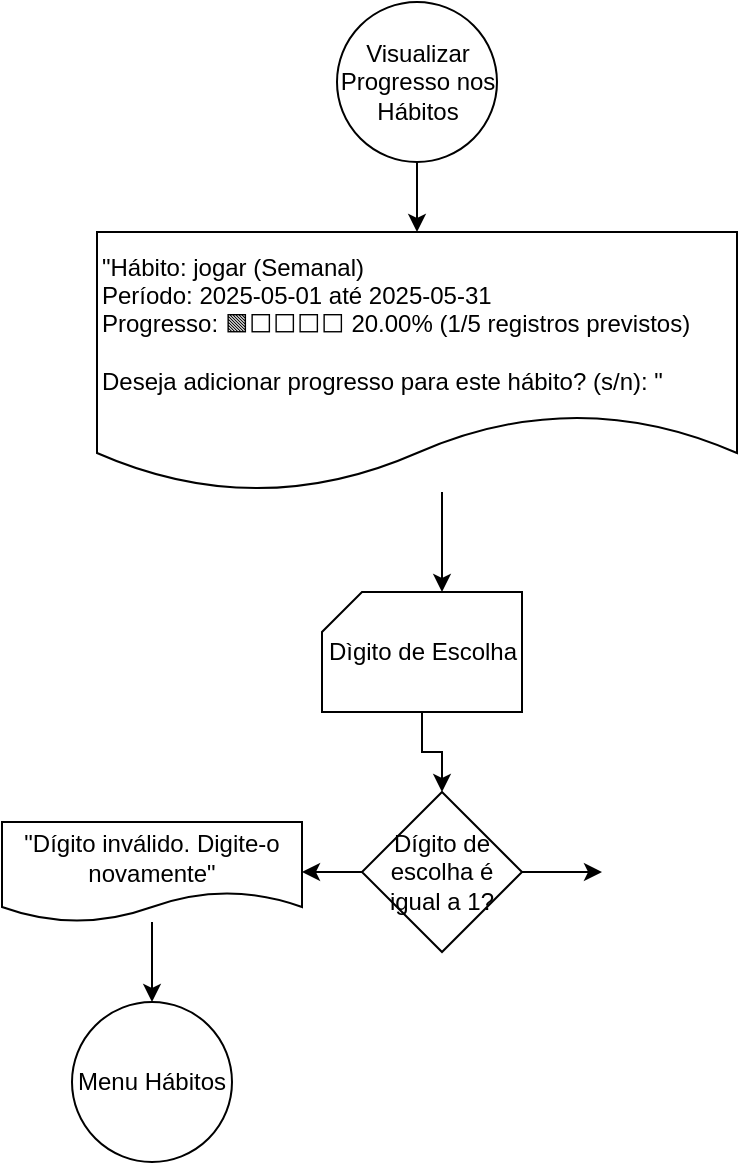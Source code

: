 <mxfile version="27.0.9">
  <diagram name="Página-1" id="mBOR_W_KqZEb1eNvgwfq">
    <mxGraphModel dx="1025" dy="528" grid="1" gridSize="10" guides="1" tooltips="1" connect="1" arrows="1" fold="1" page="1" pageScale="1" pageWidth="827" pageHeight="1169" math="0" shadow="0">
      <root>
        <mxCell id="0" />
        <mxCell id="1" parent="0" />
        <mxCell id="VdSNLCkU5RJ3n_qXY93L-29" style="edgeStyle=orthogonalEdgeStyle;rounded=0;orthogonalLoop=1;jettySize=auto;html=1;exitX=0.5;exitY=1;exitDx=0;exitDy=0;entryX=0.5;entryY=0;entryDx=0;entryDy=0;" parent="1" source="VdSNLCkU5RJ3n_qXY93L-1" target="VdSNLCkU5RJ3n_qXY93L-2" edge="1">
          <mxGeometry relative="1" as="geometry" />
        </mxCell>
        <mxCell id="VdSNLCkU5RJ3n_qXY93L-1" value="&lt;font style=&quot;font-size: 12px;&quot;&gt;Visualizar Progresso nos Hábitos&lt;/font&gt;" style="ellipse;whiteSpace=wrap;html=1;" parent="1" vertex="1">
          <mxGeometry x="337.5" y="110" width="80" height="80" as="geometry" />
        </mxCell>
        <mxCell id="VdSNLCkU5RJ3n_qXY93L-16" value="" style="edgeStyle=orthogonalEdgeStyle;rounded=0;orthogonalLoop=1;jettySize=auto;html=1;entryX=0;entryY=0;entryDx=60;entryDy=0;entryPerimeter=0;" parent="1" source="VdSNLCkU5RJ3n_qXY93L-2" target="VdSNLCkU5RJ3n_qXY93L-13" edge="1">
          <mxGeometry relative="1" as="geometry">
            <Array as="points">
              <mxPoint x="390" y="375" />
              <mxPoint x="390" y="375" />
            </Array>
            <mxPoint x="377.5" y="465" as="targetPoint" />
          </mxGeometry>
        </mxCell>
        <mxCell id="VdSNLCkU5RJ3n_qXY93L-2" value="&lt;div&gt;&lt;div&gt;&quot;Hábito: jogar (Semanal)&lt;/div&gt;&lt;div&gt;Período: 2025-05-01 até 2025-05-31&lt;/div&gt;&lt;div&gt;Progresso: 🟩⬜⬜⬜⬜ 20.00% (1/5 registros previstos)&lt;/div&gt;&lt;div&gt;&lt;br&gt;&lt;/div&gt;&lt;div&gt;Deseja adicionar progresso para este hábito? (s/n): &quot;&lt;/div&gt;&lt;/div&gt;" style="shape=document;whiteSpace=wrap;html=1;boundedLbl=1;align=left;" parent="1" vertex="1">
          <mxGeometry x="217.5" y="225" width="320" height="130" as="geometry" />
        </mxCell>
        <mxCell id="VdSNLCkU5RJ3n_qXY93L-19" style="edgeStyle=orthogonalEdgeStyle;rounded=0;orthogonalLoop=1;jettySize=auto;html=1;exitX=0;exitY=0.5;exitDx=0;exitDy=0;entryX=1;entryY=0.5;entryDx=0;entryDy=0;" parent="1" source="VdSNLCkU5RJ3n_qXY93L-10" target="VdSNLCkU5RJ3n_qXY93L-21" edge="1">
          <mxGeometry relative="1" as="geometry">
            <mxPoint x="320" y="585" as="targetPoint" />
          </mxGeometry>
        </mxCell>
        <mxCell id="VdSNLCkU5RJ3n_qXY93L-26" value="" style="edgeStyle=orthogonalEdgeStyle;rounded=0;orthogonalLoop=1;jettySize=auto;html=1;" parent="1" source="VdSNLCkU5RJ3n_qXY93L-10" edge="1">
          <mxGeometry relative="1" as="geometry">
            <mxPoint x="470" y="545" as="targetPoint" />
          </mxGeometry>
        </mxCell>
        <mxCell id="VdSNLCkU5RJ3n_qXY93L-10" value="Dígito de escolha é igual a 1?" style="rhombus;whiteSpace=wrap;html=1;" parent="1" vertex="1">
          <mxGeometry x="350" y="505" width="80" height="80" as="geometry" />
        </mxCell>
        <mxCell id="VdSNLCkU5RJ3n_qXY93L-15" value="" style="edgeStyle=orthogonalEdgeStyle;rounded=0;orthogonalLoop=1;jettySize=auto;html=1;" parent="1" source="VdSNLCkU5RJ3n_qXY93L-13" target="VdSNLCkU5RJ3n_qXY93L-10" edge="1">
          <mxGeometry relative="1" as="geometry" />
        </mxCell>
        <mxCell id="sJ3DrSPN8taibMH8isZk-3" value="" style="edgeStyle=orthogonalEdgeStyle;rounded=0;orthogonalLoop=1;jettySize=auto;html=1;" edge="1" parent="1" source="VdSNLCkU5RJ3n_qXY93L-21" target="sJ3DrSPN8taibMH8isZk-2">
          <mxGeometry relative="1" as="geometry" />
        </mxCell>
        <mxCell id="VdSNLCkU5RJ3n_qXY93L-21" value="&lt;div&gt;&quot;Dígito inválido. Digite-o novamente&lt;span style=&quot;background-color: transparent; color: light-dark(rgb(0, 0, 0), rgb(255, 255, 255));&quot;&gt;&quot;&lt;/span&gt;&lt;/div&gt;" style="shape=document;whiteSpace=wrap;html=1;boundedLbl=1;" parent="1" vertex="1">
          <mxGeometry x="170" y="520" width="150" height="50" as="geometry" />
        </mxCell>
        <mxCell id="sJ3DrSPN8taibMH8isZk-1" value="" style="group" vertex="1" connectable="0" parent="1">
          <mxGeometry x="320" y="405" width="120" height="60" as="geometry" />
        </mxCell>
        <mxCell id="VdSNLCkU5RJ3n_qXY93L-13" value="" style="verticalLabelPosition=bottom;verticalAlign=top;html=1;shape=card;whiteSpace=wrap;size=20;arcSize=12;container=1;" parent="sJ3DrSPN8taibMH8isZk-1" vertex="1">
          <mxGeometry x="10" width="100" height="60" as="geometry" />
        </mxCell>
        <mxCell id="VdSNLCkU5RJ3n_qXY93L-17" value="Dìgito de Escolha" style="text;html=1;align=center;verticalAlign=middle;resizable=0;points=[];autosize=1;strokeColor=none;fillColor=none;" parent="sJ3DrSPN8taibMH8isZk-1" vertex="1">
          <mxGeometry y="15" width="120" height="30" as="geometry" />
        </mxCell>
        <mxCell id="sJ3DrSPN8taibMH8isZk-2" value="Menu Hábitos" style="ellipse;whiteSpace=wrap;html=1;" vertex="1" parent="1">
          <mxGeometry x="205" y="610" width="80" height="80" as="geometry" />
        </mxCell>
      </root>
    </mxGraphModel>
  </diagram>
</mxfile>
